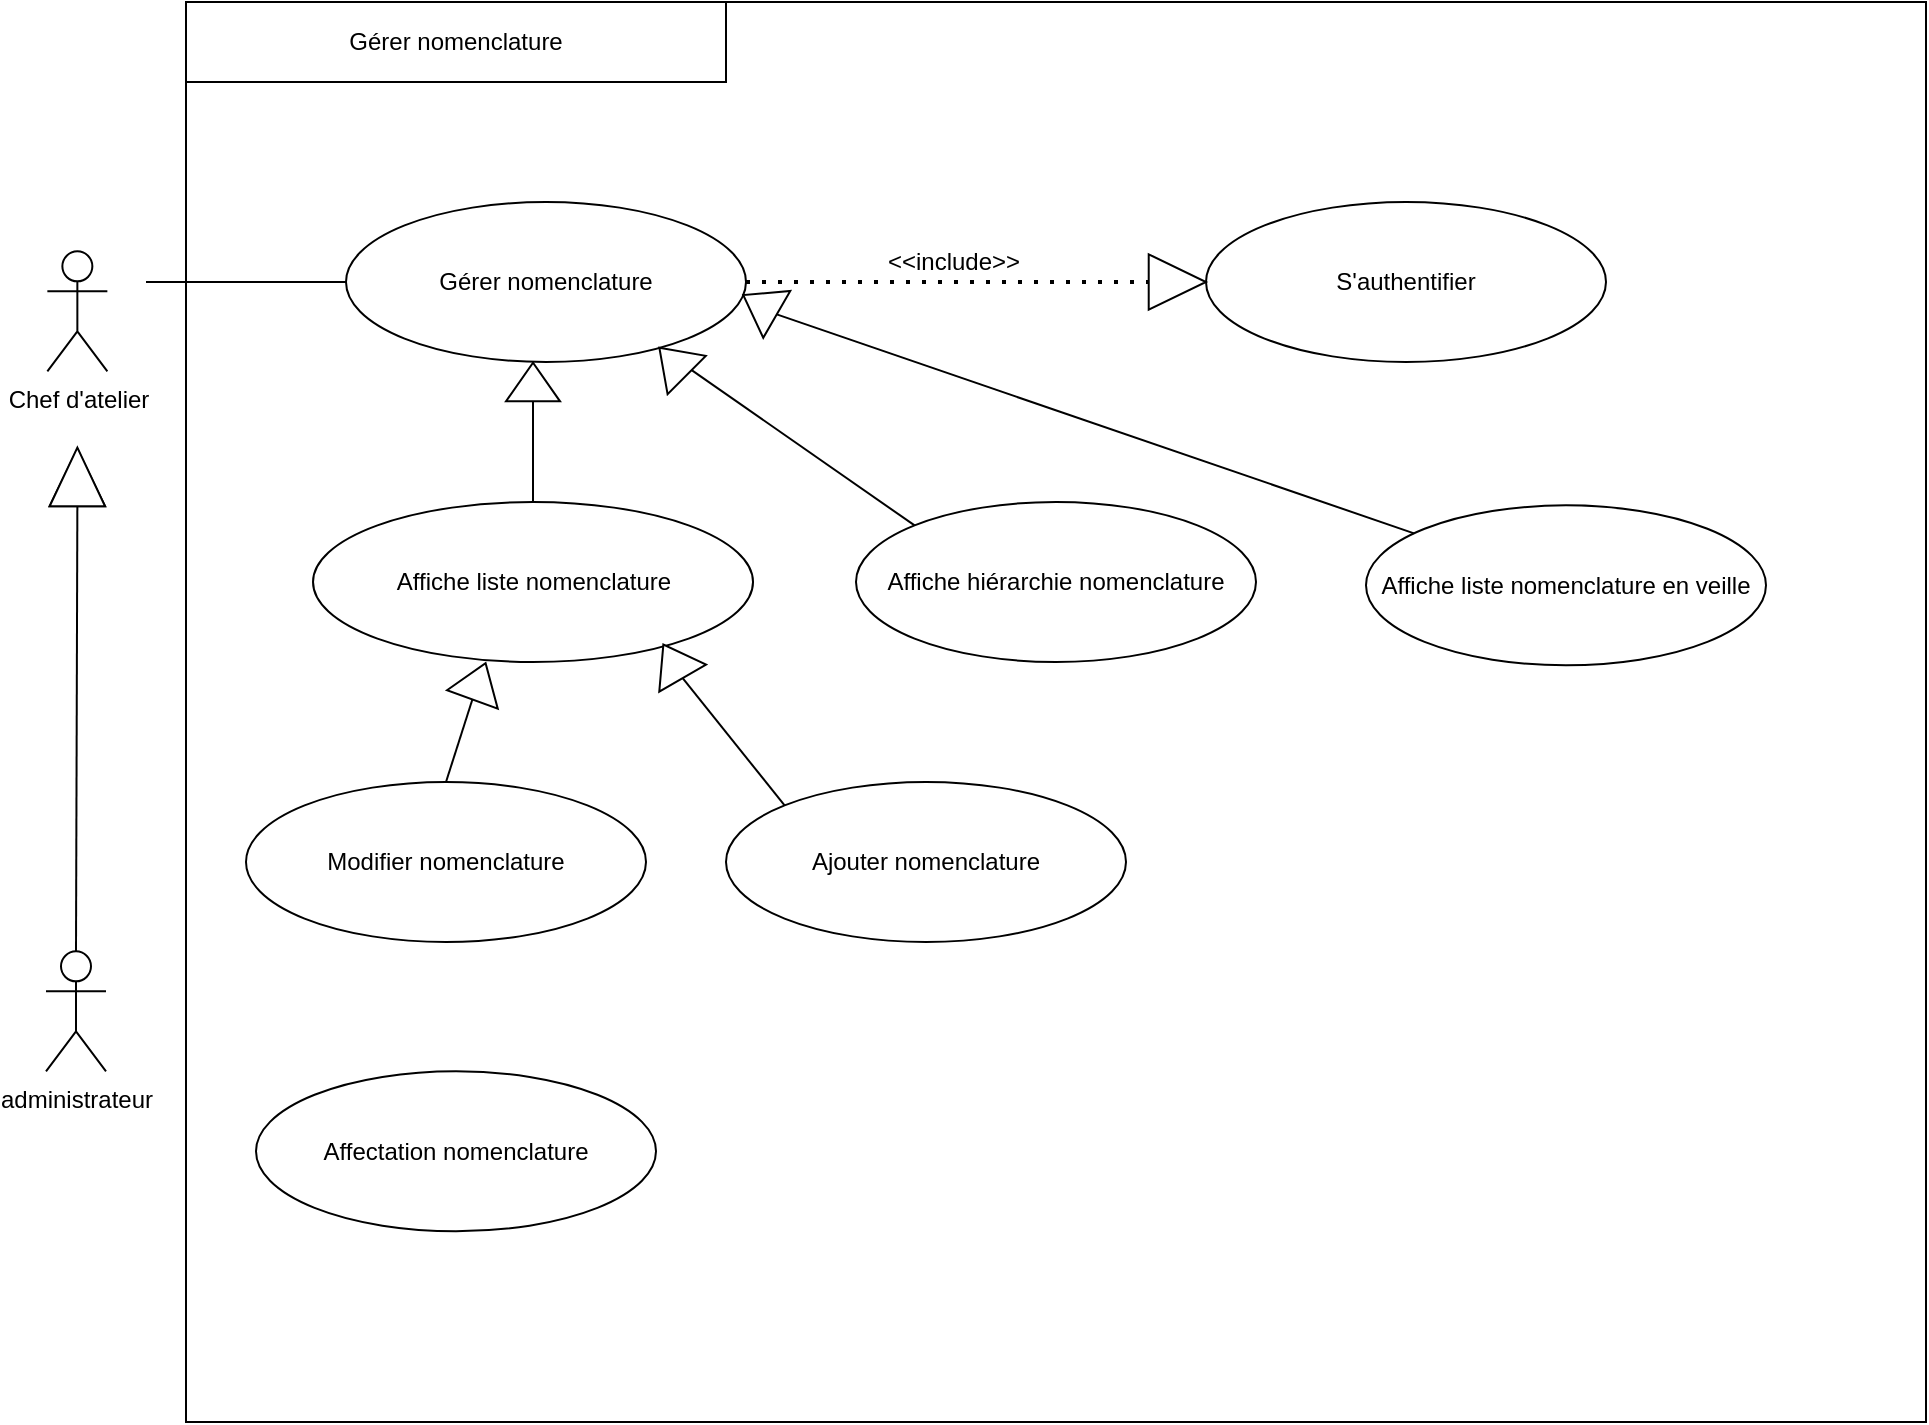 <mxfile version="21.3.6" type="gitlab">
  <diagram name="Page-1" id="KVWeqL-EI9BCyQa8WPA-">
    <mxGraphModel dx="2251" dy="669" grid="1" gridSize="10" guides="1" tooltips="1" connect="1" arrows="1" fold="1" page="1" pageScale="1" pageWidth="827" pageHeight="1169" math="0" shadow="0">
      <root>
        <mxCell id="0" />
        <mxCell id="1" parent="0" />
        <mxCell id="Gi7Y1uuQ8ngbOhWbNbQB-1" value="" style="rounded=0;whiteSpace=wrap;html=1;" vertex="1" parent="1">
          <mxGeometry x="-70" y="130" width="870" height="710" as="geometry" />
        </mxCell>
        <mxCell id="Gi7Y1uuQ8ngbOhWbNbQB-2" value="Chef d&#39;atelier" style="shape=umlActor;verticalLabelPosition=bottom;verticalAlign=top;html=1;outlineConnect=0;" vertex="1" parent="1">
          <mxGeometry x="-139.32" y="254.66" width="30" height="60" as="geometry" />
        </mxCell>
        <mxCell id="Gi7Y1uuQ8ngbOhWbNbQB-3" value="administrateur" style="shape=umlActor;verticalLabelPosition=bottom;verticalAlign=top;html=1;outlineConnect=0;" vertex="1" parent="1">
          <mxGeometry x="-140" y="604.66" width="30" height="60" as="geometry" />
        </mxCell>
        <mxCell id="Gi7Y1uuQ8ngbOhWbNbQB-4" value="Gérer nomenclature" style="ellipse;whiteSpace=wrap;html=1;" vertex="1" parent="1">
          <mxGeometry x="10" y="230" width="200" height="80" as="geometry" />
        </mxCell>
        <mxCell id="Gi7Y1uuQ8ngbOhWbNbQB-5" value="" style="endArrow=none;html=1;rounded=0;entryX=0;entryY=0.5;entryDx=0;entryDy=0;" edge="1" parent="1" target="Gi7Y1uuQ8ngbOhWbNbQB-4">
          <mxGeometry width="50" height="50" relative="1" as="geometry">
            <mxPoint x="-90" y="270" as="sourcePoint" />
            <mxPoint x="530" y="560" as="targetPoint" />
          </mxGeometry>
        </mxCell>
        <mxCell id="Gi7Y1uuQ8ngbOhWbNbQB-6" value="S&#39;authentifier" style="ellipse;whiteSpace=wrap;html=1;" vertex="1" parent="1">
          <mxGeometry x="440" y="230" width="200" height="80" as="geometry" />
        </mxCell>
        <mxCell id="Gi7Y1uuQ8ngbOhWbNbQB-7" value="Affiche liste nomenclature" style="ellipse;whiteSpace=wrap;html=1;" vertex="1" parent="1">
          <mxGeometry x="-6.49" y="380" width="220" height="80" as="geometry" />
        </mxCell>
        <mxCell id="Gi7Y1uuQ8ngbOhWbNbQB-8" value="" style="triangle;whiteSpace=wrap;html=1;rotation=-90;" vertex="1" parent="1">
          <mxGeometry x="-138.64" y="353.97" width="28.64" height="27.71" as="geometry" />
        </mxCell>
        <mxCell id="Gi7Y1uuQ8ngbOhWbNbQB-9" value="" style="endArrow=none;html=1;rounded=0;exitX=0.5;exitY=0;exitDx=0;exitDy=0;exitPerimeter=0;entryX=0;entryY=0.5;entryDx=0;entryDy=0;" edge="1" parent="1" source="Gi7Y1uuQ8ngbOhWbNbQB-3" target="Gi7Y1uuQ8ngbOhWbNbQB-8">
          <mxGeometry width="50" height="50" relative="1" as="geometry">
            <mxPoint x="260.68" y="414.66" as="sourcePoint" />
            <mxPoint x="310.68" y="364.66" as="targetPoint" />
          </mxGeometry>
        </mxCell>
        <mxCell id="Gi7Y1uuQ8ngbOhWbNbQB-10" value="" style="triangle;whiteSpace=wrap;html=1;rotation=-90;" vertex="1" parent="1">
          <mxGeometry x="-138.98" y="353.63" width="29.32" height="27.71" as="geometry" />
        </mxCell>
        <mxCell id="Gi7Y1uuQ8ngbOhWbNbQB-12" value="" style="endArrow=none;html=1;rounded=0;exitX=0.5;exitY=0;exitDx=0;exitDy=0;entryX=0;entryY=0.5;entryDx=0;entryDy=0;" edge="1" parent="1" source="Gi7Y1uuQ8ngbOhWbNbQB-7" target="Gi7Y1uuQ8ngbOhWbNbQB-24">
          <mxGeometry width="50" height="50" relative="1" as="geometry">
            <mxPoint x="340" y="510" as="sourcePoint" />
            <mxPoint x="106.622" y="335.51" as="targetPoint" />
          </mxGeometry>
        </mxCell>
        <mxCell id="Gi7Y1uuQ8ngbOhWbNbQB-13" value="Modifier nomenclature" style="ellipse;whiteSpace=wrap;html=1;" vertex="1" parent="1">
          <mxGeometry x="-40" y="520" width="200" height="80" as="geometry" />
        </mxCell>
        <mxCell id="Gi7Y1uuQ8ngbOhWbNbQB-14" value="" style="endArrow=none;dashed=1;html=1;dashPattern=1 3;strokeWidth=2;rounded=0;exitX=1;exitY=0.5;exitDx=0;exitDy=0;entryX=0;entryY=0.5;entryDx=0;entryDy=0;" edge="1" parent="1" source="Gi7Y1uuQ8ngbOhWbNbQB-4" target="Gi7Y1uuQ8ngbOhWbNbQB-15">
          <mxGeometry width="50" height="50" relative="1" as="geometry">
            <mxPoint x="340" y="510" as="sourcePoint" />
            <mxPoint x="390" y="460" as="targetPoint" />
          </mxGeometry>
        </mxCell>
        <mxCell id="Gi7Y1uuQ8ngbOhWbNbQB-15" value="" style="triangle;whiteSpace=wrap;html=1;rotation=0;" vertex="1" parent="1">
          <mxGeometry x="411.36" y="256.14" width="28.64" height="27.71" as="geometry" />
        </mxCell>
        <mxCell id="Gi7Y1uuQ8ngbOhWbNbQB-16" value="&amp;lt;&amp;lt;include&amp;gt;&amp;gt;" style="text;html=1;strokeColor=none;fillColor=none;align=center;verticalAlign=middle;whiteSpace=wrap;rounded=0;" vertex="1" parent="1">
          <mxGeometry x="293.51" y="250" width="40" height="20" as="geometry" />
        </mxCell>
        <mxCell id="Gi7Y1uuQ8ngbOhWbNbQB-17" value="" style="endArrow=none;html=1;rounded=0;entryX=0;entryY=0.5;entryDx=0;entryDy=0;exitX=0.5;exitY=0;exitDx=0;exitDy=0;" edge="1" parent="1" source="Gi7Y1uuQ8ngbOhWbNbQB-13" target="Gi7Y1uuQ8ngbOhWbNbQB-19">
          <mxGeometry width="50" height="50" relative="1" as="geometry">
            <mxPoint x="320" y="706" as="sourcePoint" />
            <mxPoint x="263.169" y="510.686" as="targetPoint" />
          </mxGeometry>
        </mxCell>
        <mxCell id="Gi7Y1uuQ8ngbOhWbNbQB-18" value="Gérer nomenclature" style="rounded=0;whiteSpace=wrap;html=1;" vertex="1" parent="1">
          <mxGeometry x="-70" y="130" width="270" height="40" as="geometry" />
        </mxCell>
        <mxCell id="Gi7Y1uuQ8ngbOhWbNbQB-19" value="" style="triangle;whiteSpace=wrap;html=1;rotation=-160;direction=south;" vertex="1" parent="1">
          <mxGeometry x="62.98" y="460" width="27.02" height="19.32" as="geometry" />
        </mxCell>
        <mxCell id="Gi7Y1uuQ8ngbOhWbNbQB-20" value="Affiche hiérarchie nomenclature" style="ellipse;whiteSpace=wrap;html=1;" vertex="1" parent="1">
          <mxGeometry x="265" y="380" width="200" height="80" as="geometry" />
        </mxCell>
        <mxCell id="Gi7Y1uuQ8ngbOhWbNbQB-21" value="" style="endArrow=none;html=1;rounded=0;entryX=1;entryY=0.5;entryDx=0;entryDy=0;exitX=0;exitY=0;exitDx=0;exitDy=0;" edge="1" parent="1" source="Gi7Y1uuQ8ngbOhWbNbQB-20" target="Gi7Y1uuQ8ngbOhWbNbQB-22">
          <mxGeometry width="50" height="50" relative="1" as="geometry">
            <mxPoint x="150" y="565" as="sourcePoint" />
            <mxPoint x="201" y="497" as="targetPoint" />
          </mxGeometry>
        </mxCell>
        <mxCell id="Gi7Y1uuQ8ngbOhWbNbQB-22" value="" style="triangle;whiteSpace=wrap;html=1;rotation=135;direction=south;" vertex="1" parent="1">
          <mxGeometry x="160" y="300" width="27.02" height="19.32" as="geometry" />
        </mxCell>
        <mxCell id="Gi7Y1uuQ8ngbOhWbNbQB-24" value="" style="triangle;whiteSpace=wrap;html=1;rotation=-180;direction=south;" vertex="1" parent="1">
          <mxGeometry x="90" y="310.34" width="27.02" height="19.32" as="geometry" />
        </mxCell>
        <mxCell id="Gi7Y1uuQ8ngbOhWbNbQB-27" value="Affiche liste nomenclature en veille" style="ellipse;whiteSpace=wrap;html=1;" vertex="1" parent="1">
          <mxGeometry x="520" y="381.68" width="200" height="80" as="geometry" />
        </mxCell>
        <mxCell id="Gi7Y1uuQ8ngbOhWbNbQB-29" value="" style="triangle;whiteSpace=wrap;html=1;rotation=120;direction=south;" vertex="1" parent="1">
          <mxGeometry x="203.51" y="271.7" width="27.02" height="19.32" as="geometry" />
        </mxCell>
        <mxCell id="Gi7Y1uuQ8ngbOhWbNbQB-30" value="" style="endArrow=none;html=1;rounded=0;entryX=0;entryY=0.5;entryDx=0;entryDy=0;" edge="1" parent="1" source="Gi7Y1uuQ8ngbOhWbNbQB-27" target="Gi7Y1uuQ8ngbOhWbNbQB-29">
          <mxGeometry width="50" height="50" relative="1" as="geometry">
            <mxPoint x="259" y="402" as="sourcePoint" />
            <mxPoint x="184" y="320" as="targetPoint" />
          </mxGeometry>
        </mxCell>
        <mxCell id="Gi7Y1uuQ8ngbOhWbNbQB-31" value="Ajouter nomenclature" style="ellipse;whiteSpace=wrap;html=1;" vertex="1" parent="1">
          <mxGeometry x="200" y="520" width="200" height="80" as="geometry" />
        </mxCell>
        <mxCell id="Gi7Y1uuQ8ngbOhWbNbQB-32" value="" style="triangle;whiteSpace=wrap;html=1;rotation=-210;direction=south;" vertex="1" parent="1">
          <mxGeometry x="160" y="450" width="27.02" height="19.32" as="geometry" />
        </mxCell>
        <mxCell id="Gi7Y1uuQ8ngbOhWbNbQB-33" value="" style="endArrow=none;html=1;rounded=0;entryX=0;entryY=0.5;entryDx=0;entryDy=0;exitX=0;exitY=0;exitDx=0;exitDy=0;" edge="1" parent="1" source="Gi7Y1uuQ8ngbOhWbNbQB-31" target="Gi7Y1uuQ8ngbOhWbNbQB-32">
          <mxGeometry width="50" height="50" relative="1" as="geometry">
            <mxPoint x="259" y="402" as="sourcePoint" />
            <mxPoint x="184" y="320" as="targetPoint" />
          </mxGeometry>
        </mxCell>
        <mxCell id="Gi7Y1uuQ8ngbOhWbNbQB-37" value="Affectation nomenclature" style="ellipse;whiteSpace=wrap;html=1;" vertex="1" parent="1">
          <mxGeometry x="-35" y="664.66" width="200" height="80" as="geometry" />
        </mxCell>
      </root>
    </mxGraphModel>
  </diagram>
</mxfile>
